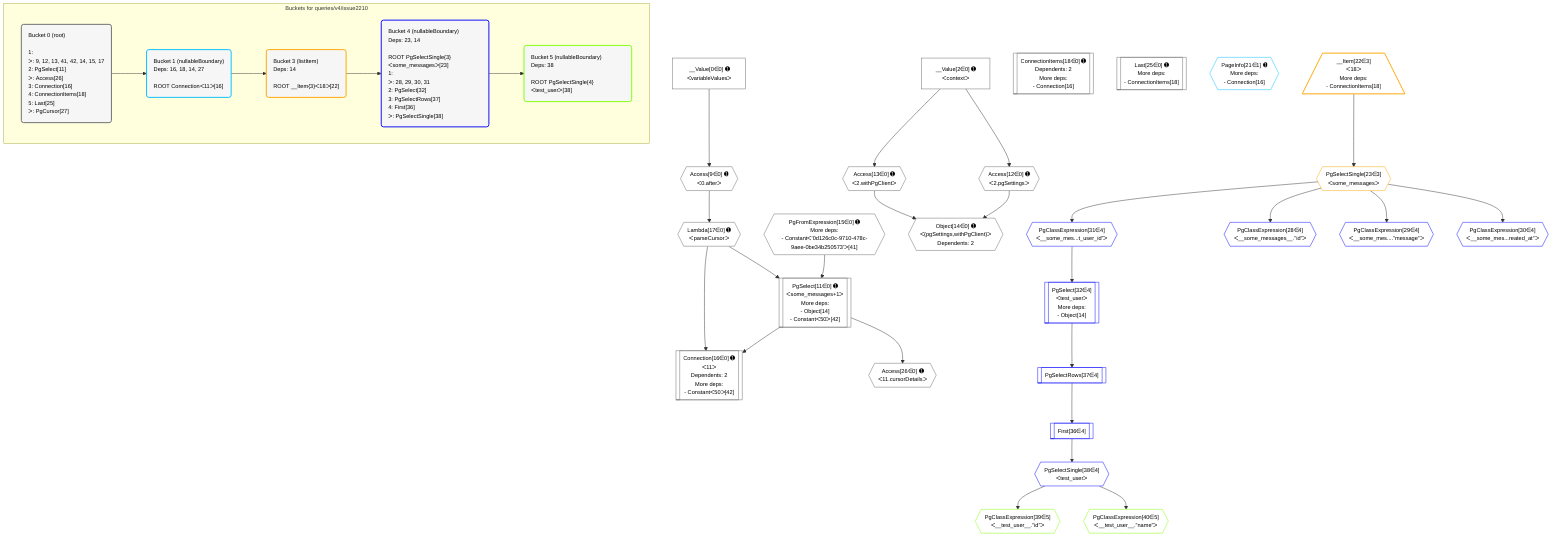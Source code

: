 %%{init: {'themeVariables': { 'fontSize': '12px'}}}%%
graph TD
    classDef path fill:#eee,stroke:#000,color:#000
    classDef plan fill:#fff,stroke-width:1px,color:#000
    classDef itemplan fill:#fff,stroke-width:2px,color:#000
    classDef unbatchedplan fill:#dff,stroke-width:1px,color:#000
    classDef sideeffectplan fill:#fcc,stroke-width:2px,color:#000
    classDef bucket fill:#f6f6f6,color:#000,stroke-width:2px,text-align:left

    subgraph "Buckets for queries/v4/issue2210"
    Bucket0("Bucket 0 (root)<br /><br />1: <br />ᐳ: 9, 12, 13, 41, 42, 14, 15, 17<br />2: PgSelect[11]<br />ᐳ: Access[26]<br />3: Connection[16]<br />4: ConnectionItems[18]<br />5: Last[25]<br />ᐳ: PgCursor[27]"):::bucket
    Bucket1("Bucket 1 (nullableBoundary)<br />Deps: 16, 18, 14, 27<br /><br />ROOT Connectionᐸ11ᐳ[16]"):::bucket
    Bucket3("Bucket 3 (listItem)<br />Deps: 14<br /><br />ROOT __Item{3}ᐸ18ᐳ[22]"):::bucket
    Bucket4("Bucket 4 (nullableBoundary)<br />Deps: 23, 14<br /><br />ROOT PgSelectSingle{3}ᐸsome_messagesᐳ[23]<br />1: <br />ᐳ: 28, 29, 30, 31<br />2: PgSelect[32]<br />3: PgSelectRows[37]<br />4: First[36]<br />ᐳ: PgSelectSingle[38]"):::bucket
    Bucket5("Bucket 5 (nullableBoundary)<br />Deps: 38<br /><br />ROOT PgSelectSingle{4}ᐸtest_userᐳ[38]"):::bucket
    end
    Bucket0 --> Bucket1
    Bucket1 --> Bucket3
    Bucket3 --> Bucket4
    Bucket4 --> Bucket5

    %% plan dependencies
    PgSelect11[["PgSelect[11∈0] ➊<br />ᐸsome_messages+1ᐳ<br />More deps:<br />- Object[14]<br />- Constantᐸ50ᐳ[42]"]]:::plan
    PgFromExpression15{{"PgFromExpression[15∈0] ➊<br />More deps:<br />- Constantᐸ'0d126c0c-9710-478c-9aee-0be34b250573'ᐳ[41]"}}:::plan
    Lambda17{{"Lambda[17∈0] ➊<br />ᐸparseCursorᐳ"}}:::plan
    PgFromExpression15 & Lambda17 --> PgSelect11
    Connection16[["Connection[16∈0] ➊<br />ᐸ11ᐳ<br />Dependents: 2<br />More deps:<br />- Constantᐸ50ᐳ[42]"]]:::plan
    PgSelect11 & Lambda17 --> Connection16
    Object14{{"Object[14∈0] ➊<br />ᐸ{pgSettings,withPgClient}ᐳ<br />Dependents: 2"}}:::plan
    Access12{{"Access[12∈0] ➊<br />ᐸ2.pgSettingsᐳ"}}:::plan
    Access13{{"Access[13∈0] ➊<br />ᐸ2.withPgClientᐳ"}}:::plan
    Access12 & Access13 --> Object14
    Access9{{"Access[9∈0] ➊<br />ᐸ0.afterᐳ"}}:::plan
    __Value0["__Value[0∈0] ➊<br />ᐸvariableValuesᐳ"]:::plan
    __Value0 --> Access9
    __Value2["__Value[2∈0] ➊<br />ᐸcontextᐳ"]:::plan
    __Value2 --> Access12
    __Value2 --> Access13
    Access9 --> Lambda17
    ConnectionItems18[["ConnectionItems[18∈0] ➊<br />Dependents: 2<br />More deps:<br />- Connection[16]"]]:::plan
    Last25[["Last[25∈0] ➊<br />More deps:<br />- ConnectionItems[18]"]]:::plan
    Access26{{"Access[26∈0] ➊<br />ᐸ11.cursorDetailsᐳ"}}:::plan
    PgSelect11 --> Access26
    PageInfo21{{"PageInfo[21∈1] ➊<br />More deps:<br />- Connection[16]"}}:::plan
    __Item22[/"__Item[22∈3]<br />ᐸ18ᐳ<br />More deps:<br />- ConnectionItems[18]"\]:::itemplan
    PgSelectSingle23{{"PgSelectSingle[23∈3]<br />ᐸsome_messagesᐳ"}}:::plan
    __Item22 --> PgSelectSingle23
    PgSelect32[["PgSelect[32∈4]<br />ᐸtest_userᐳ<br />More deps:<br />- Object[14]"]]:::plan
    PgClassExpression31{{"PgClassExpression[31∈4]<br />ᐸ__some_mes...t_user_id”ᐳ"}}:::plan
    PgClassExpression31 --> PgSelect32
    PgClassExpression28{{"PgClassExpression[28∈4]<br />ᐸ__some_messages__.”id”ᐳ"}}:::plan
    PgSelectSingle23 --> PgClassExpression28
    PgClassExpression29{{"PgClassExpression[29∈4]<br />ᐸ__some_mes....”message”ᐳ"}}:::plan
    PgSelectSingle23 --> PgClassExpression29
    PgClassExpression30{{"PgClassExpression[30∈4]<br />ᐸ__some_mes...reated_at”ᐳ"}}:::plan
    PgSelectSingle23 --> PgClassExpression30
    PgSelectSingle23 --> PgClassExpression31
    First36[["First[36∈4]"]]:::plan
    PgSelectRows37[["PgSelectRows[37∈4]"]]:::plan
    PgSelectRows37 --> First36
    PgSelect32 --> PgSelectRows37
    PgSelectSingle38{{"PgSelectSingle[38∈4]<br />ᐸtest_userᐳ"}}:::plan
    First36 --> PgSelectSingle38
    PgClassExpression39{{"PgClassExpression[39∈5]<br />ᐸ__test_user__.”id”ᐳ"}}:::plan
    PgSelectSingle38 --> PgClassExpression39
    PgClassExpression40{{"PgClassExpression[40∈5]<br />ᐸ__test_user__.”name”ᐳ"}}:::plan
    PgSelectSingle38 --> PgClassExpression40

    %% define steps
    classDef bucket0 stroke:#696969
    class Bucket0,__Value0,__Value2,Access9,PgSelect11,Access12,Access13,Object14,PgFromExpression15,Connection16,Lambda17,ConnectionItems18,Last25,Access26 bucket0
    classDef bucket1 stroke:#00bfff
    class Bucket1,PageInfo21 bucket1
    classDef bucket3 stroke:#ffa500
    class Bucket3,__Item22,PgSelectSingle23 bucket3
    classDef bucket4 stroke:#0000ff
    class Bucket4,PgClassExpression28,PgClassExpression29,PgClassExpression30,PgClassExpression31,PgSelect32,First36,PgSelectRows37,PgSelectSingle38 bucket4
    classDef bucket5 stroke:#7fff00
    class Bucket5,PgClassExpression39,PgClassExpression40 bucket5